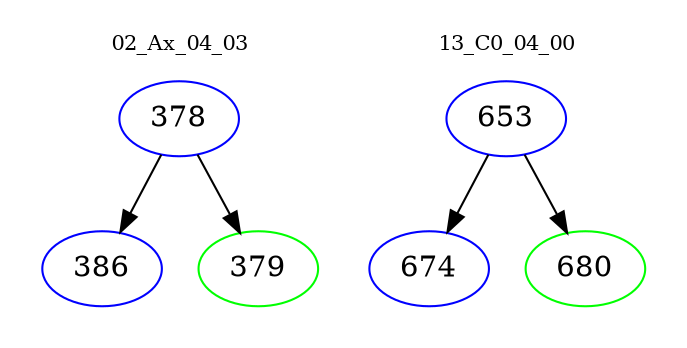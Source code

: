 digraph{
subgraph cluster_0 {
color = white
label = "02_Ax_04_03";
fontsize=10;
T0_378 [label="378", color="blue"]
T0_378 -> T0_386 [color="black"]
T0_386 [label="386", color="blue"]
T0_378 -> T0_379 [color="black"]
T0_379 [label="379", color="green"]
}
subgraph cluster_1 {
color = white
label = "13_C0_04_00";
fontsize=10;
T1_653 [label="653", color="blue"]
T1_653 -> T1_674 [color="black"]
T1_674 [label="674", color="blue"]
T1_653 -> T1_680 [color="black"]
T1_680 [label="680", color="green"]
}
}
